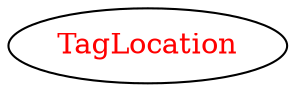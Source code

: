 digraph dependencyGraph {
 concentrate=true;
 ranksep="2.0";
 rankdir="LR"; 
 splines="ortho";
"TagLocation" [fontcolor="red"];
}